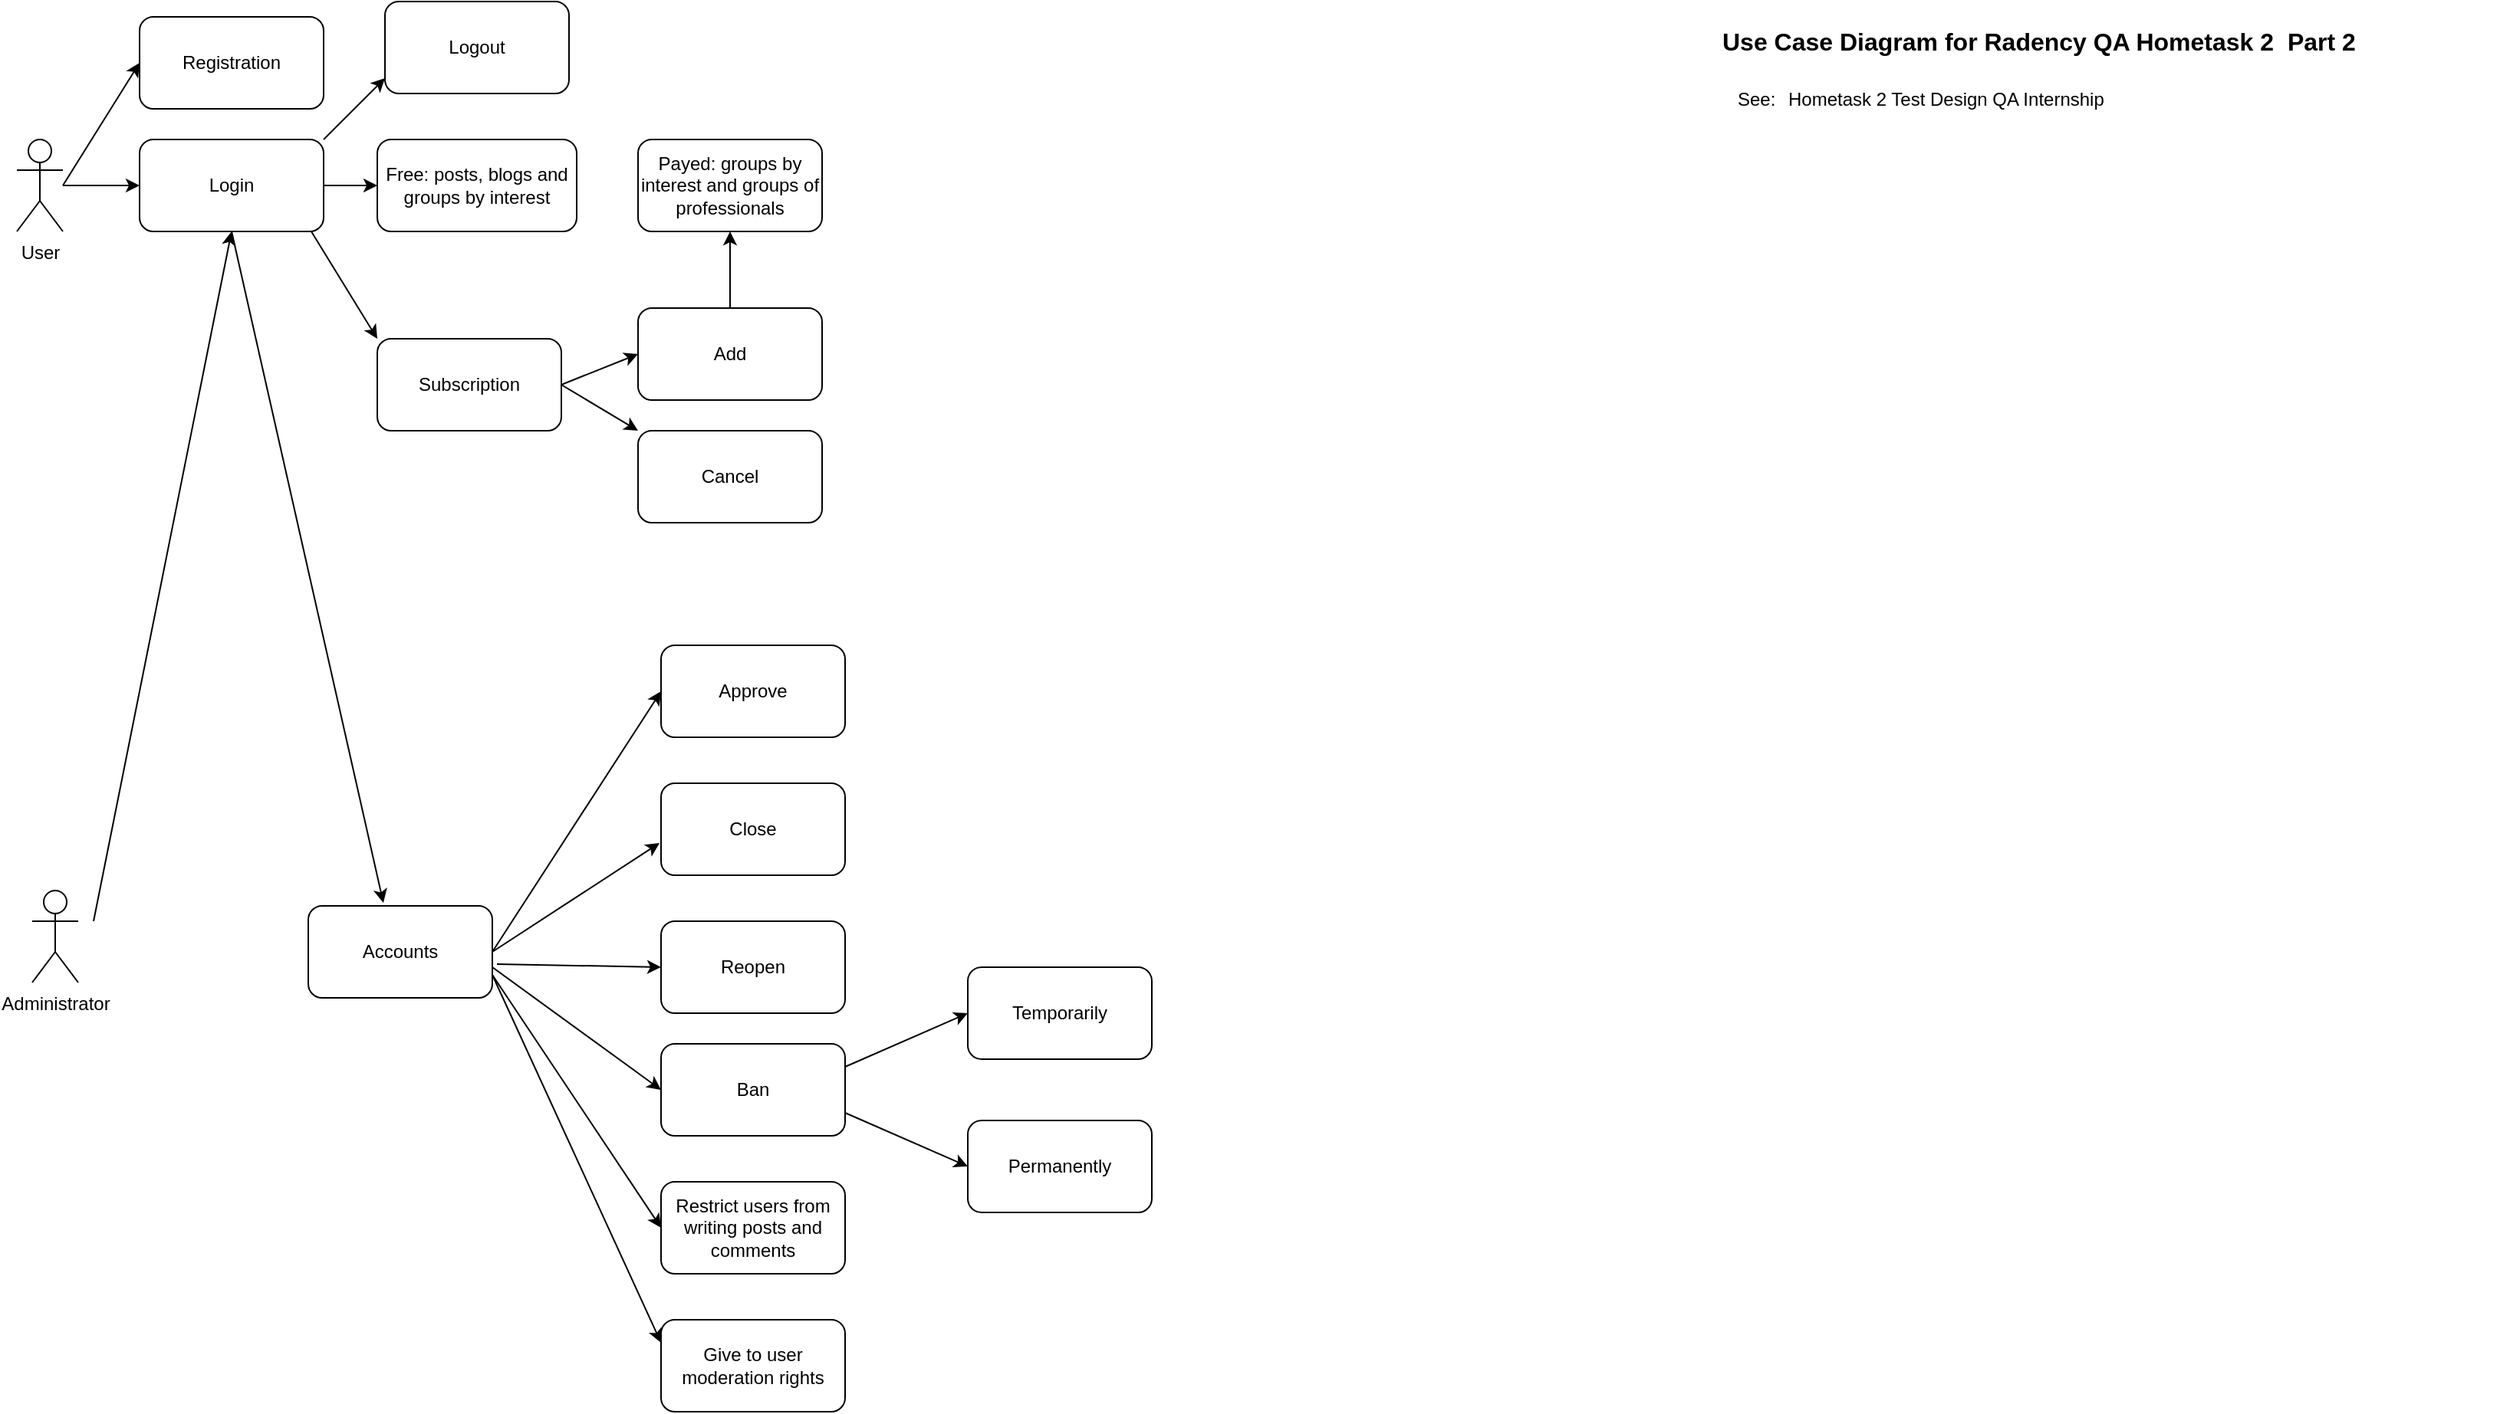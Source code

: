 <mxfile version="18.1.2" type="device"><diagram id="yPxyJZ8AM_hMuL3Unpa9" name="gitflow"><mxGraphModel dx="868" dy="393" grid="1" gridSize="10" guides="1" tooltips="1" connect="1" arrows="1" fold="1" page="1" pageScale="1" pageWidth="850" pageHeight="1100" math="0" shadow="0"><root><mxCell id="0"/><mxCell id="1" parent="0"/><mxCell id="6UE_DP7hViAjm88c1pOj-180" value="User" style="shape=umlActor;verticalLabelPosition=bottom;verticalAlign=top;html=1;outlineConnect=0;" parent="1" vertex="1"><mxGeometry x="20" y="110" width="30" height="60" as="geometry"/></mxCell><mxCell id="6UE_DP7hViAjm88c1pOj-181" value="Administrator" style="shape=umlActor;verticalLabelPosition=bottom;verticalAlign=top;html=1;outlineConnect=0;" parent="1" vertex="1"><mxGeometry x="30" y="600" width="30" height="60" as="geometry"/></mxCell><mxCell id="6UE_DP7hViAjm88c1pOj-189" value="Registration" style="rounded=1;whiteSpace=wrap;html=1;" parent="1" vertex="1"><mxGeometry x="100" y="30" width="120" height="60" as="geometry"/></mxCell><mxCell id="6UE_DP7hViAjm88c1pOj-190" value="Login" style="rounded=1;whiteSpace=wrap;html=1;" parent="1" vertex="1"><mxGeometry x="100" y="110" width="120" height="60" as="geometry"/></mxCell><mxCell id="6UE_DP7hViAjm88c1pOj-191" value="Free: posts, blogs and groups by interest" style="rounded=1;whiteSpace=wrap;html=1;" parent="1" vertex="1"><mxGeometry x="255" y="110" width="130" height="60" as="geometry"/></mxCell><mxCell id="6UE_DP7hViAjm88c1pOj-192" value="" style="endArrow=classic;html=1;rounded=0;entryX=0;entryY=0.5;entryDx=0;entryDy=0;exitX=1;exitY=0.5;exitDx=0;exitDy=0;" parent="1" source="6UE_DP7hViAjm88c1pOj-190" target="6UE_DP7hViAjm88c1pOj-191" edge="1"><mxGeometry width="50" height="50" relative="1" as="geometry"><mxPoint x="270" y="210" as="sourcePoint"/><mxPoint x="180" y="190" as="targetPoint"/></mxGeometry></mxCell><mxCell id="6UE_DP7hViAjm88c1pOj-193" value="" style="endArrow=classic;html=1;rounded=0;entryX=0;entryY=0.5;entryDx=0;entryDy=0;" parent="1" target="6UE_DP7hViAjm88c1pOj-189" edge="1"><mxGeometry width="50" height="50" relative="1" as="geometry"><mxPoint x="50" y="140" as="sourcePoint"/><mxPoint x="90" y="230" as="targetPoint"/></mxGeometry></mxCell><mxCell id="6UE_DP7hViAjm88c1pOj-194" value="" style="endArrow=classic;html=1;rounded=0;entryX=0;entryY=0.5;entryDx=0;entryDy=0;" parent="1" source="6UE_DP7hViAjm88c1pOj-180" target="6UE_DP7hViAjm88c1pOj-190" edge="1"><mxGeometry width="50" height="50" relative="1" as="geometry"><mxPoint x="130" y="240" as="sourcePoint"/><mxPoint x="180" y="190" as="targetPoint"/></mxGeometry></mxCell><mxCell id="6UE_DP7hViAjm88c1pOj-195" value="Payed: groups by interest and groups of professionals" style="rounded=1;whiteSpace=wrap;html=1;" parent="1" vertex="1"><mxGeometry x="425" y="110" width="120" height="60" as="geometry"/></mxCell><mxCell id="6UE_DP7hViAjm88c1pOj-196" value="Subscription" style="rounded=1;whiteSpace=wrap;html=1;" parent="1" vertex="1"><mxGeometry x="255" y="240" width="120" height="60" as="geometry"/></mxCell><mxCell id="6UE_DP7hViAjm88c1pOj-197" value="" style="endArrow=classic;html=1;rounded=0;exitX=0.933;exitY=1;exitDx=0;exitDy=0;exitPerimeter=0;entryX=0;entryY=0;entryDx=0;entryDy=0;" parent="1" source="6UE_DP7hViAjm88c1pOj-190" target="6UE_DP7hViAjm88c1pOj-196" edge="1"><mxGeometry width="50" height="50" relative="1" as="geometry"><mxPoint x="130" y="240" as="sourcePoint"/><mxPoint x="250" y="220" as="targetPoint"/></mxGeometry></mxCell><mxCell id="6UE_DP7hViAjm88c1pOj-198" value="" style="endArrow=classic;html=1;rounded=0;entryX=0;entryY=0.5;entryDx=0;entryDy=0;exitX=1;exitY=0.5;exitDx=0;exitDy=0;" parent="1" source="6UE_DP7hViAjm88c1pOj-196" target="6UE_DP7hViAjm88c1pOj-202" edge="1"><mxGeometry width="50" height="50" relative="1" as="geometry"><mxPoint x="380" y="230" as="sourcePoint"/><mxPoint x="420" y="230" as="targetPoint"/></mxGeometry></mxCell><mxCell id="6UE_DP7hViAjm88c1pOj-200" value="" style="endArrow=classic;html=1;rounded=0;" parent="1" edge="1"><mxGeometry width="50" height="50" relative="1" as="geometry"><mxPoint x="220" y="110" as="sourcePoint"/><mxPoint x="260" y="70" as="targetPoint"/></mxGeometry></mxCell><mxCell id="6UE_DP7hViAjm88c1pOj-201" value="Logout" style="rounded=1;whiteSpace=wrap;html=1;" parent="1" vertex="1"><mxGeometry x="260" y="20" width="120" height="60" as="geometry"/></mxCell><mxCell id="6UE_DP7hViAjm88c1pOj-202" value="Add" style="rounded=1;whiteSpace=wrap;html=1;" parent="1" vertex="1"><mxGeometry x="425" y="220" width="120" height="60" as="geometry"/></mxCell><mxCell id="6UE_DP7hViAjm88c1pOj-205" value="Cancel" style="rounded=1;whiteSpace=wrap;html=1;" parent="1" vertex="1"><mxGeometry x="425" y="300" width="120" height="60" as="geometry"/></mxCell><mxCell id="6UE_DP7hViAjm88c1pOj-206" value="" style="endArrow=classic;html=1;rounded=0;exitX=1;exitY=0.5;exitDx=0;exitDy=0;entryX=0;entryY=0;entryDx=0;entryDy=0;" parent="1" source="6UE_DP7hViAjm88c1pOj-196" target="6UE_DP7hViAjm88c1pOj-205" edge="1"><mxGeometry width="50" height="50" relative="1" as="geometry"><mxPoint x="130" y="230" as="sourcePoint"/><mxPoint x="420" y="300" as="targetPoint"/></mxGeometry></mxCell><mxCell id="6UE_DP7hViAjm88c1pOj-208" value="Accounts" style="rounded=1;whiteSpace=wrap;html=1;" parent="1" vertex="1"><mxGeometry x="210" y="610" width="120" height="60" as="geometry"/></mxCell><mxCell id="6UE_DP7hViAjm88c1pOj-209" value="Approve" style="rounded=1;whiteSpace=wrap;html=1;" parent="1" vertex="1"><mxGeometry x="440" y="440" width="120" height="60" as="geometry"/></mxCell><mxCell id="6UE_DP7hViAjm88c1pOj-210" value="Close" style="rounded=1;whiteSpace=wrap;html=1;" parent="1" vertex="1"><mxGeometry x="440" y="530" width="120" height="60" as="geometry"/></mxCell><mxCell id="6UE_DP7hViAjm88c1pOj-211" value="Reopen" style="rounded=1;whiteSpace=wrap;html=1;" parent="1" vertex="1"><mxGeometry x="440" y="620" width="120" height="60" as="geometry"/></mxCell><mxCell id="6UE_DP7hViAjm88c1pOj-212" value="Ban" style="rounded=1;whiteSpace=wrap;html=1;" parent="1" vertex="1"><mxGeometry x="440" y="700" width="120" height="60" as="geometry"/></mxCell><mxCell id="6UE_DP7hViAjm88c1pOj-213" value="Permanently" style="rounded=1;whiteSpace=wrap;html=1;" parent="1" vertex="1"><mxGeometry x="640" y="750" width="120" height="60" as="geometry"/></mxCell><mxCell id="6UE_DP7hViAjm88c1pOj-214" value="Temporarily" style="rounded=1;whiteSpace=wrap;html=1;" parent="1" vertex="1"><mxGeometry x="640" y="650" width="120" height="60" as="geometry"/></mxCell><mxCell id="6UE_DP7hViAjm88c1pOj-215" value="Restrict users from writing posts and comments" style="rounded=1;whiteSpace=wrap;html=1;" parent="1" vertex="1"><mxGeometry x="440" y="790" width="120" height="60" as="geometry"/></mxCell><mxCell id="6UE_DP7hViAjm88c1pOj-216" value="Give to user moderation rights" style="rounded=1;whiteSpace=wrap;html=1;" parent="1" vertex="1"><mxGeometry x="440" y="880" width="120" height="60" as="geometry"/></mxCell><mxCell id="6UE_DP7hViAjm88c1pOj-217" value="" style="endArrow=classic;html=1;rounded=0;entryX=0;entryY=0.5;entryDx=0;entryDy=0;exitX=1;exitY=0.25;exitDx=0;exitDy=0;" parent="1" source="6UE_DP7hViAjm88c1pOj-212" target="6UE_DP7hViAjm88c1pOj-214" edge="1"><mxGeometry width="50" height="50" relative="1" as="geometry"><mxPoint x="385" y="680" as="sourcePoint"/><mxPoint x="420" y="650" as="targetPoint"/></mxGeometry></mxCell><mxCell id="6UE_DP7hViAjm88c1pOj-218" value="" style="endArrow=classic;html=1;rounded=0;entryX=0;entryY=0.5;entryDx=0;entryDy=0;exitX=1;exitY=0.75;exitDx=0;exitDy=0;" parent="1" source="6UE_DP7hViAjm88c1pOj-212" target="6UE_DP7hViAjm88c1pOj-213" edge="1"><mxGeometry width="50" height="50" relative="1" as="geometry"><mxPoint x="290" y="700" as="sourcePoint"/><mxPoint x="340" y="650" as="targetPoint"/></mxGeometry></mxCell><mxCell id="6UE_DP7hViAjm88c1pOj-219" value="" style="endArrow=classic;html=1;rounded=0;exitX=1;exitY=0.75;exitDx=0;exitDy=0;entryX=0;entryY=0.25;entryDx=0;entryDy=0;" parent="1" source="6UE_DP7hViAjm88c1pOj-208" target="6UE_DP7hViAjm88c1pOj-216" edge="1"><mxGeometry width="50" height="50" relative="1" as="geometry"><mxPoint x="460" y="720" as="sourcePoint"/><mxPoint x="440" y="910" as="targetPoint"/></mxGeometry></mxCell><mxCell id="6UE_DP7hViAjm88c1pOj-220" value="" style="endArrow=classic;html=1;rounded=0;exitX=1;exitY=0.75;exitDx=0;exitDy=0;entryX=0;entryY=0.5;entryDx=0;entryDy=0;" parent="1" source="6UE_DP7hViAjm88c1pOj-208" target="6UE_DP7hViAjm88c1pOj-215" edge="1"><mxGeometry width="50" height="50" relative="1" as="geometry"><mxPoint x="460" y="810" as="sourcePoint"/><mxPoint x="510" y="760" as="targetPoint"/></mxGeometry></mxCell><mxCell id="6UE_DP7hViAjm88c1pOj-221" value="" style="endArrow=classic;html=1;rounded=0;entryX=0;entryY=0.5;entryDx=0;entryDy=0;" parent="1" target="6UE_DP7hViAjm88c1pOj-212" edge="1"><mxGeometry width="50" height="50" relative="1" as="geometry"><mxPoint x="330" y="650" as="sourcePoint"/><mxPoint x="510" y="760" as="targetPoint"/></mxGeometry></mxCell><mxCell id="6UE_DP7hViAjm88c1pOj-222" value="" style="endArrow=classic;html=1;rounded=0;exitX=1.025;exitY=0.633;exitDx=0;exitDy=0;exitPerimeter=0;entryX=0;entryY=0.5;entryDx=0;entryDy=0;" parent="1" source="6UE_DP7hViAjm88c1pOj-208" target="6UE_DP7hViAjm88c1pOj-211" edge="1"><mxGeometry width="50" height="50" relative="1" as="geometry"><mxPoint x="460" y="690" as="sourcePoint"/><mxPoint x="510" y="640" as="targetPoint"/></mxGeometry></mxCell><mxCell id="6UE_DP7hViAjm88c1pOj-223" value="" style="endArrow=classic;html=1;rounded=0;exitX=1;exitY=0.5;exitDx=0;exitDy=0;entryX=-0.008;entryY=0.65;entryDx=0;entryDy=0;entryPerimeter=0;" parent="1" source="6UE_DP7hViAjm88c1pOj-208" target="6UE_DP7hViAjm88c1pOj-210" edge="1"><mxGeometry width="50" height="50" relative="1" as="geometry"><mxPoint x="460" y="600" as="sourcePoint"/><mxPoint x="510" y="550" as="targetPoint"/></mxGeometry></mxCell><mxCell id="6UE_DP7hViAjm88c1pOj-224" value="" style="endArrow=classic;html=1;rounded=0;entryX=0;entryY=0.5;entryDx=0;entryDy=0;exitX=1;exitY=0.5;exitDx=0;exitDy=0;" parent="1" source="6UE_DP7hViAjm88c1pOj-208" target="6UE_DP7hViAjm88c1pOj-209" edge="1"><mxGeometry width="50" height="50" relative="1" as="geometry"><mxPoint x="460" y="600" as="sourcePoint"/><mxPoint x="510" y="550" as="targetPoint"/></mxGeometry></mxCell><mxCell id="6UE_DP7hViAjm88c1pOj-225" value="" style="endArrow=classic;html=1;rounded=0;entryX=0.5;entryY=1;entryDx=0;entryDy=0;" parent="1" target="6UE_DP7hViAjm88c1pOj-190" edge="1"><mxGeometry width="50" height="50" relative="1" as="geometry"><mxPoint x="70" y="620" as="sourcePoint"/><mxPoint x="120" y="220" as="targetPoint"/></mxGeometry></mxCell><UserObject label="Use Case Diagram for Radency QA Hometask 2&amp;nbsp; Part 2" link="https://nvie.com/posts/a-successful-git-branching-model/" id="6UE_DP7hViAjm88c1pOj-229"><mxCell style="text;whiteSpace=wrap;html=1;fontStyle=1;fontSize=16;" parent="1" vertex="1"><mxGeometry x="1130" y="30" width="507.75" height="20" as="geometry"/></mxCell></UserObject><UserObject label="Hometask 2 Test Design QA Internship" link="https://nvie.com/posts/a-successful-git-branching-model/" id="6UE_DP7hViAjm88c1pOj-230"><mxCell style="text;whiteSpace=wrap;html=1;" parent="1" vertex="1"><mxGeometry x="1172.75" y="70" width="355" height="20" as="geometry"/></mxCell></UserObject><UserObject label="See:" link="https://nvie.com/posts/a-successful-git-branching-model/" id="6UE_DP7hViAjm88c1pOj-231"><mxCell style="text;whiteSpace=wrap;html=1;" parent="1" vertex="1"><mxGeometry x="1140" y="70" width="32.75" height="20" as="geometry"/></mxCell></UserObject><mxCell id="-owP49QhwtknblKHIDc9-1" value="" style="endArrow=classic;html=1;rounded=0;entryX=0.5;entryY=1;entryDx=0;entryDy=0;exitX=0.5;exitY=0;exitDx=0;exitDy=0;" parent="1" source="6UE_DP7hViAjm88c1pOj-202" target="6UE_DP7hViAjm88c1pOj-195" edge="1"><mxGeometry width="50" height="50" relative="1" as="geometry"><mxPoint x="470" y="230" as="sourcePoint"/><mxPoint x="470" y="220" as="targetPoint"/></mxGeometry></mxCell><mxCell id="-owP49QhwtknblKHIDc9-2" value="" style="endArrow=classic;html=1;rounded=0;exitX=0.5;exitY=1;exitDx=0;exitDy=0;entryX=0.408;entryY=-0.033;entryDx=0;entryDy=0;entryPerimeter=0;" parent="1" source="6UE_DP7hViAjm88c1pOj-190" target="6UE_DP7hViAjm88c1pOj-208" edge="1"><mxGeometry width="50" height="50" relative="1" as="geometry"><mxPoint x="420" y="290" as="sourcePoint"/><mxPoint x="280" y="420" as="targetPoint"/></mxGeometry></mxCell></root></mxGraphModel></diagram></mxfile>